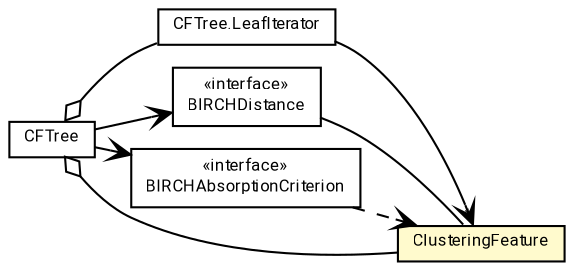 #!/usr/local/bin/dot
#
# Class diagram 
# Generated by UMLGraph version R5_7_2-60-g0e99a6 (http://www.spinellis.gr/umlgraph/)
#

digraph G {
	graph [fontnames="svg"]
	edge [fontname="Roboto",fontsize=7,labelfontname="Roboto",labelfontsize=7,color="black"];
	node [fontname="Roboto",fontcolor="black",fontsize=8,shape=plaintext,margin=0,width=0,height=0];
	nodesep=0.15;
	ranksep=0.25;
	rankdir=LR;
	// de.lmu.ifi.dbs.elki.algorithm.clustering.hierarchical.birch.CFTree
	c2672901 [label=<<table title="de.lmu.ifi.dbs.elki.algorithm.clustering.hierarchical.birch.CFTree" border="0" cellborder="1" cellspacing="0" cellpadding="2" href="CFTree.html" target="_parent">
		<tr><td><table border="0" cellspacing="0" cellpadding="1">
		<tr><td align="center" balign="center"> <font face="Roboto">CFTree</font> </td></tr>
		</table></td></tr>
		</table>>, URL="CFTree.html"];
	// de.lmu.ifi.dbs.elki.algorithm.clustering.hierarchical.birch.CFTree.LeafIterator
	c2672902 [label=<<table title="de.lmu.ifi.dbs.elki.algorithm.clustering.hierarchical.birch.CFTree.LeafIterator" border="0" cellborder="1" cellspacing="0" cellpadding="2" href="CFTree.LeafIterator.html" target="_parent">
		<tr><td><table border="0" cellspacing="0" cellpadding="1">
		<tr><td align="center" balign="center"> <font face="Roboto">CFTree.LeafIterator</font> </td></tr>
		</table></td></tr>
		</table>>, URL="CFTree.LeafIterator.html"];
	// de.lmu.ifi.dbs.elki.algorithm.clustering.hierarchical.birch.BIRCHDistance
	c2672908 [label=<<table title="de.lmu.ifi.dbs.elki.algorithm.clustering.hierarchical.birch.BIRCHDistance" border="0" cellborder="1" cellspacing="0" cellpadding="2" href="BIRCHDistance.html" target="_parent">
		<tr><td><table border="0" cellspacing="0" cellpadding="1">
		<tr><td align="center" balign="center"> &#171;interface&#187; </td></tr>
		<tr><td align="center" balign="center"> <font face="Roboto">BIRCHDistance</font> </td></tr>
		</table></td></tr>
		</table>>, URL="BIRCHDistance.html"];
	// de.lmu.ifi.dbs.elki.algorithm.clustering.hierarchical.birch.BIRCHAbsorptionCriterion
	c2672913 [label=<<table title="de.lmu.ifi.dbs.elki.algorithm.clustering.hierarchical.birch.BIRCHAbsorptionCriterion" border="0" cellborder="1" cellspacing="0" cellpadding="2" href="BIRCHAbsorptionCriterion.html" target="_parent">
		<tr><td><table border="0" cellspacing="0" cellpadding="1">
		<tr><td align="center" balign="center"> &#171;interface&#187; </td></tr>
		<tr><td align="center" balign="center"> <font face="Roboto">BIRCHAbsorptionCriterion</font> </td></tr>
		</table></td></tr>
		</table>>, URL="BIRCHAbsorptionCriterion.html"];
	// de.lmu.ifi.dbs.elki.algorithm.clustering.hierarchical.birch.ClusteringFeature
	c2672916 [label=<<table title="de.lmu.ifi.dbs.elki.algorithm.clustering.hierarchical.birch.ClusteringFeature" border="0" cellborder="1" cellspacing="0" cellpadding="2" bgcolor="lemonChiffon" href="ClusteringFeature.html" target="_parent">
		<tr><td><table border="0" cellspacing="0" cellpadding="1">
		<tr><td align="center" balign="center"> <font face="Roboto">ClusteringFeature</font> </td></tr>
		</table></td></tr>
		</table>>, URL="ClusteringFeature.html"];
	// de.lmu.ifi.dbs.elki.algorithm.clustering.hierarchical.birch.CFTree has de.lmu.ifi.dbs.elki.algorithm.clustering.hierarchical.birch.ClusteringFeature
	c2672901 -> c2672916 [arrowhead=none,arrowtail=ediamond,dir=back,weight=4];
	// de.lmu.ifi.dbs.elki.algorithm.clustering.hierarchical.birch.CFTree has de.lmu.ifi.dbs.elki.algorithm.clustering.hierarchical.birch.CFTree.LeafIterator
	c2672901 -> c2672902 [arrowhead=none,arrowtail=ediamond,dir=back,weight=4];
	// de.lmu.ifi.dbs.elki.algorithm.clustering.hierarchical.birch.BIRCHDistance assoc de.lmu.ifi.dbs.elki.algorithm.clustering.hierarchical.birch.ClusteringFeature
	c2672908 -> c2672916 [arrowhead=none,weight=2];
	// de.lmu.ifi.dbs.elki.algorithm.clustering.hierarchical.birch.BIRCHAbsorptionCriterion depend de.lmu.ifi.dbs.elki.algorithm.clustering.hierarchical.birch.ClusteringFeature
	c2672913 -> c2672916 [arrowhead=open,style=dashed,weight=0];
	// de.lmu.ifi.dbs.elki.algorithm.clustering.hierarchical.birch.CFTree navassoc de.lmu.ifi.dbs.elki.algorithm.clustering.hierarchical.birch.BIRCHDistance
	c2672901 -> c2672908 [arrowhead=open,weight=1];
	// de.lmu.ifi.dbs.elki.algorithm.clustering.hierarchical.birch.CFTree navassoc de.lmu.ifi.dbs.elki.algorithm.clustering.hierarchical.birch.BIRCHAbsorptionCriterion
	c2672901 -> c2672913 [arrowhead=open,weight=1];
	// de.lmu.ifi.dbs.elki.algorithm.clustering.hierarchical.birch.CFTree.LeafIterator navassoc de.lmu.ifi.dbs.elki.algorithm.clustering.hierarchical.birch.ClusteringFeature
	c2672902 -> c2672916 [arrowhead=open,weight=1,headlabel="*"];
}

